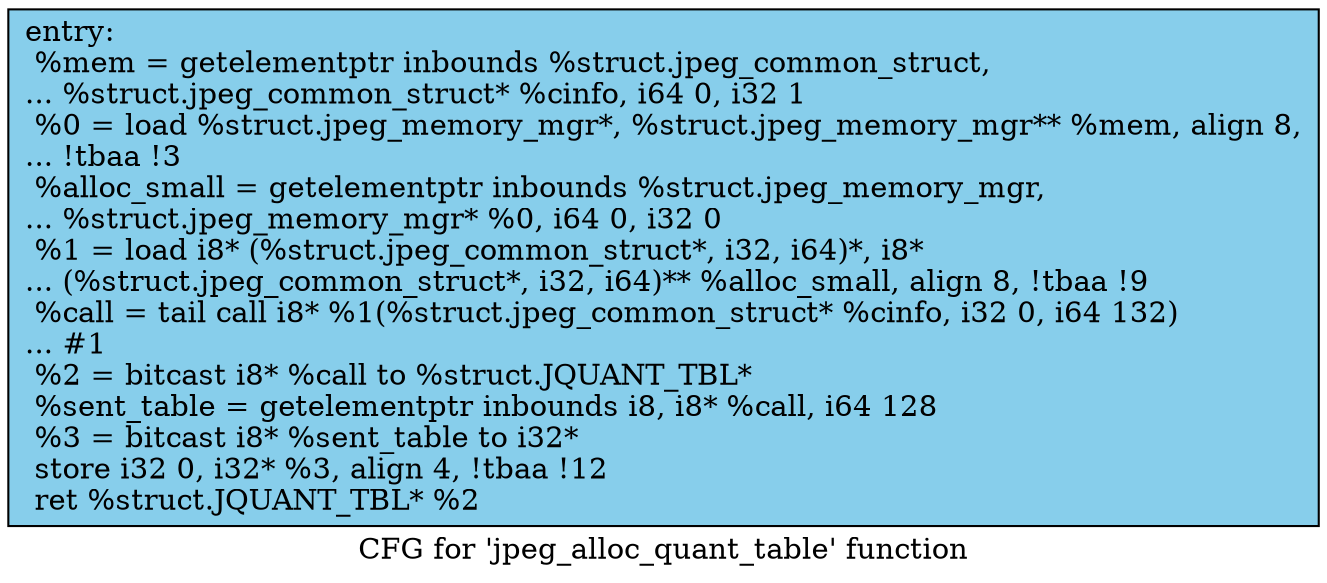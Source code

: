 digraph "CFG for 'jpeg_alloc_quant_table' function" {
	label="CFG for 'jpeg_alloc_quant_table' function";

	Node0x6980230 [shape=record, style = filled, fillcolor = skyblue, label="{entry:\l  %mem = getelementptr inbounds %struct.jpeg_common_struct,\l... %struct.jpeg_common_struct* %cinfo, i64 0, i32 1\l  %0 = load %struct.jpeg_memory_mgr*, %struct.jpeg_memory_mgr** %mem, align 8,\l... !tbaa !3\l  %alloc_small = getelementptr inbounds %struct.jpeg_memory_mgr,\l... %struct.jpeg_memory_mgr* %0, i64 0, i32 0\l  %1 = load i8* (%struct.jpeg_common_struct*, i32, i64)*, i8*\l... (%struct.jpeg_common_struct*, i32, i64)** %alloc_small, align 8, !tbaa !9\l  %call = tail call i8* %1(%struct.jpeg_common_struct* %cinfo, i32 0, i64 132)\l... #1\l  %2 = bitcast i8* %call to %struct.JQUANT_TBL*\l  %sent_table = getelementptr inbounds i8, i8* %call, i64 128\l  %3 = bitcast i8* %sent_table to i32*\l  store i32 0, i32* %3, align 4, !tbaa !12\l  ret %struct.JQUANT_TBL* %2\l}"];
}
